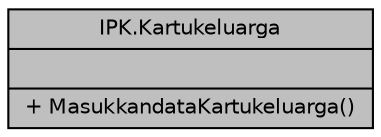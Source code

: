 digraph "IPK.Kartukeluarga"
{
 // LATEX_PDF_SIZE
  edge [fontname="Helvetica",fontsize="10",labelfontname="Helvetica",labelfontsize="10"];
  node [fontname="Helvetica",fontsize="10",shape=record];
  Node1 [label="{IPK.Kartukeluarga\n||+ MasukkandataKartukeluarga()\l}",height=0.2,width=0.4,color="black", fillcolor="grey75", style="filled", fontcolor="black",tooltip=" "];
}
